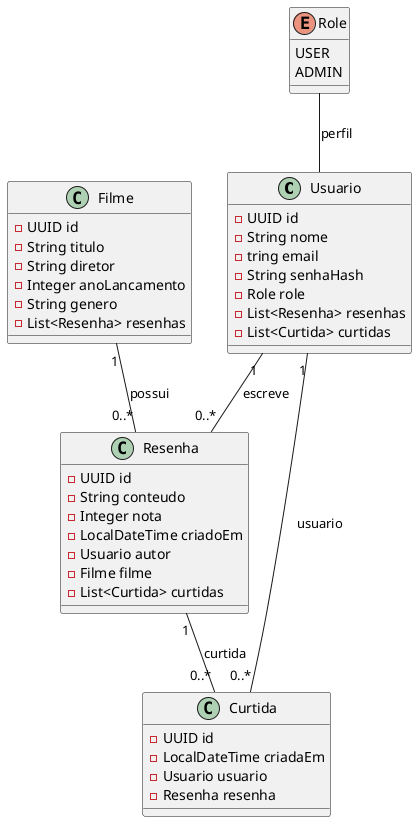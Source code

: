 @startuml

' Definição das classes
class Usuario {
    -UUID id
    -String nome
    -tring email
    -String senhaHash
    -Role role
    -List<Resenha> resenhas
    -List<Curtida> curtidas
}

class Filme {
    -UUID id
    -String titulo
    -String diretor
    -Integer anoLancamento
    -String genero
    -List<Resenha> resenhas
}

class Resenha {
    -UUID id
    -String conteudo
    -Integer nota
    -LocalDateTime criadoEm
    -Usuario autor
    -Filme filme
    -List<Curtida> curtidas
}

class Curtida {
    -UUID id
    -LocalDateTime criadaEm
    -Usuario usuario
    -Resenha resenha
}

enum Role {
    USER
    ADMIN
}

' Definição das relações
Usuario "1" -- "0..*" Resenha : escreve
Usuario "1" -- "0..*" Curtida : usuario
Filme "1" -- "0..*" Resenha : possui
Resenha "1" -- "0..*" Curtida : curtida
Role -- Usuario : perfil

@enduml
